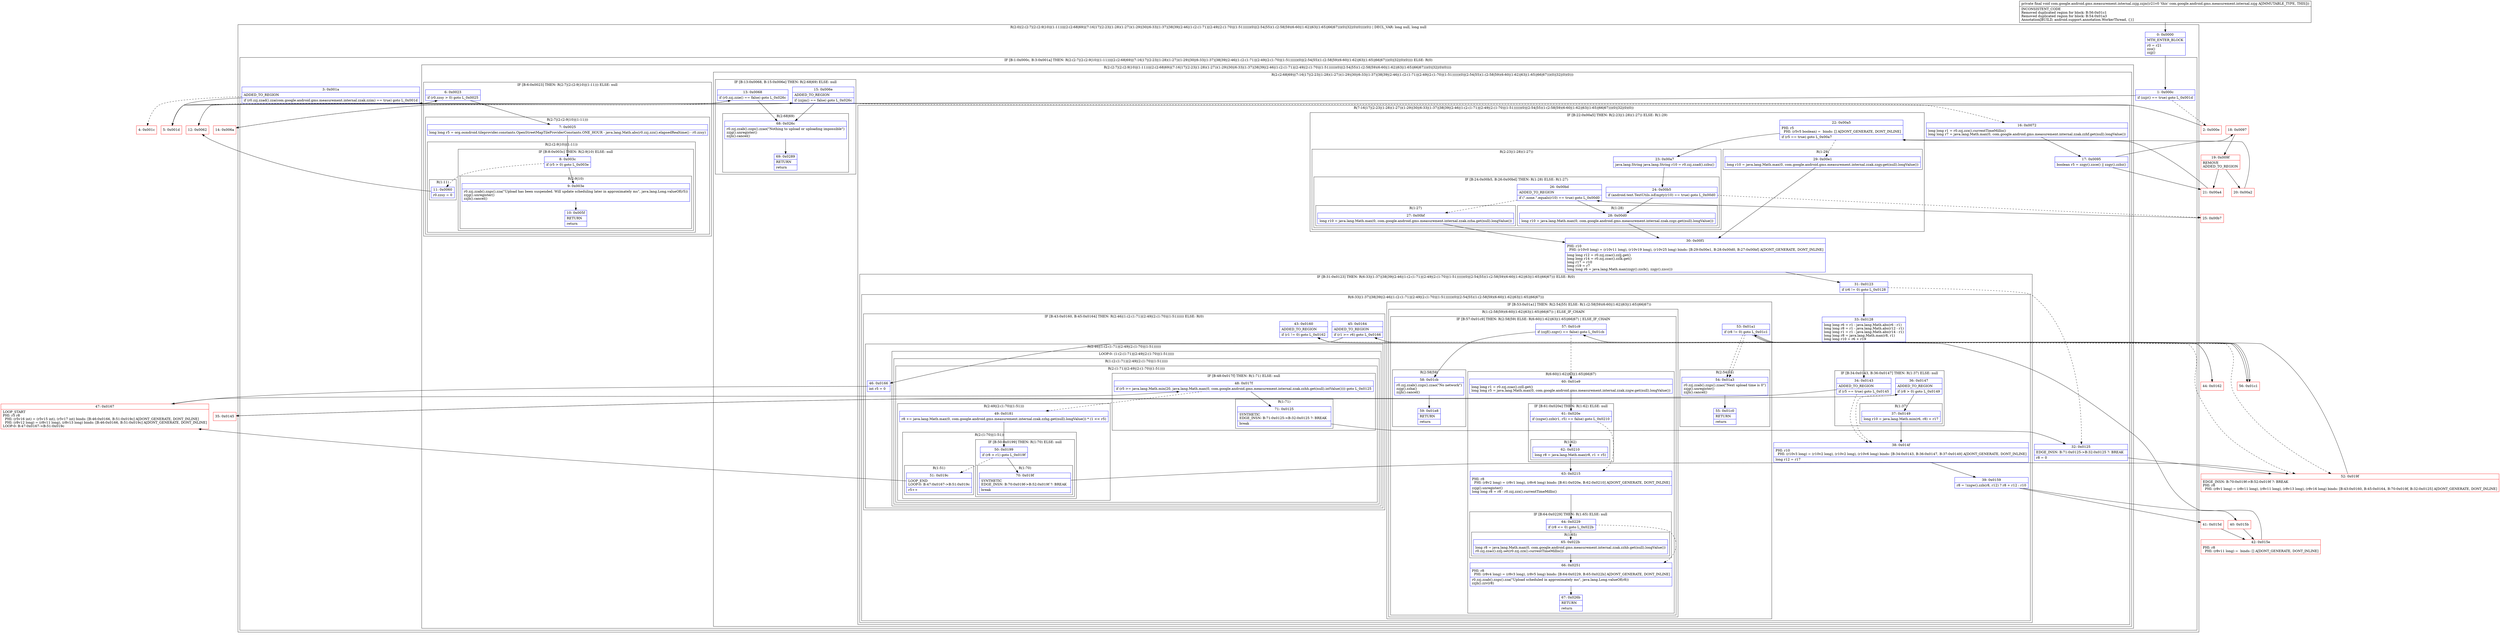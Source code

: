 digraph "CFG forcom.google.android.gms.measurement.internal.zzjg.zzjn()V" {
subgraph cluster_Region_575712754 {
label = "R(2:0|(2:(2:7|(2:(2:9|10)|(1:11)))|(2:(2:68|69)|(7:16|17|(2:23|(1:28)(1:27))(1:29)|30|(6:33|(1:37)|38|39|(2:46|(1:(2:(1:71)|(2:49|(2:(1:70)|(1:51))))))(0)|(2:54|55)(1:(2:58|59)(6:60|(1:62)|63|(1:65)|66|67)))(0)|32|(0)(0))))(0)) | DECL_VAR: long null, long null\l";
node [shape=record,color=blue];
Node_0 [shape=record,label="{0\:\ 0x0000|MTH_ENTER_BLOCK\l|r0 = r21\lzzo()\lzzjj()\l}"];
subgraph cluster_IfRegion_1147847912 {
label = "IF [B:1:0x000c, B:3:0x001a] THEN: R(2:(2:7|(2:(2:9|10)|(1:11)))|(2:(2:68|69)|(7:16|17|(2:23|(1:28)(1:27))(1:29)|30|(6:33|(1:37)|38|39|(2:46|(1:(2:(1:71)|(2:49|(2:(1:70)|(1:51))))))(0)|(2:54|55)(1:(2:58|59)(6:60|(1:62)|63|(1:65)|66|67)))(0)|32|(0)(0)))) ELSE: R(0)";
node [shape=record,color=blue];
Node_1 [shape=record,label="{1\:\ 0x000c|if (zzjr() == true) goto L_0x001d\l}"];
Node_3 [shape=record,label="{3\:\ 0x001a|ADDED_TO_REGION\l|if (r0.zzj.zzad().zza(com.google.android.gms.measurement.internal.zzak.zzim) == true) goto L_0x001d\l}"];
subgraph cluster_Region_1712603005 {
label = "R(2:(2:7|(2:(2:9|10)|(1:11)))|(2:(2:68|69)|(7:16|17|(2:23|(1:28)(1:27))(1:29)|30|(6:33|(1:37)|38|39|(2:46|(1:(2:(1:71)|(2:49|(2:(1:70)|(1:51))))))(0)|(2:54|55)(1:(2:58|59)(6:60|(1:62)|63|(1:65)|66|67)))(0)|32|(0)(0))))";
node [shape=record,color=blue];
subgraph cluster_IfRegion_605074679 {
label = "IF [B:6:0x0023] THEN: R(2:7|(2:(2:9|10)|(1:11))) ELSE: null";
node [shape=record,color=blue];
Node_6 [shape=record,label="{6\:\ 0x0023|if (r0.zzsy \> 0) goto L_0x0025\l}"];
subgraph cluster_Region_143238338 {
label = "R(2:7|(2:(2:9|10)|(1:11)))";
node [shape=record,color=blue];
Node_7 [shape=record,label="{7\:\ 0x0025|long long r5 = org.osmdroid.tileprovider.constants.OpenStreetMapTileProviderConstants.ONE_HOUR \- java.lang.Math.abs(r0.zzj.zzx().elapsedRealtime() \- r0.zzsy)\l}"];
subgraph cluster_Region_50901690 {
label = "R(2:(2:9|10)|(1:11))";
node [shape=record,color=blue];
subgraph cluster_IfRegion_749112006 {
label = "IF [B:8:0x003c] THEN: R(2:9|10) ELSE: null";
node [shape=record,color=blue];
Node_8 [shape=record,label="{8\:\ 0x003c|if (r5 \> 0) goto L_0x003e\l}"];
subgraph cluster_Region_1443559535 {
label = "R(2:9|10)";
node [shape=record,color=blue];
Node_9 [shape=record,label="{9\:\ 0x003e|r0.zzj.zzab().zzgs().zza(\"Upload has been suspended. Will update scheduling later in approximately ms\", java.lang.Long.valueOf(r5))\lzzjg().unregister()\lzzjh().cancel()\l}"];
Node_10 [shape=record,label="{10\:\ 0x005f|RETURN\l|return\l}"];
}
}
subgraph cluster_Region_290945975 {
label = "R(1:11)";
node [shape=record,color=blue];
Node_11 [shape=record,label="{11\:\ 0x0060|r0.zzsy = 0\l}"];
}
}
}
}
subgraph cluster_Region_1459568951 {
label = "R(2:(2:68|69)|(7:16|17|(2:23|(1:28)(1:27))(1:29)|30|(6:33|(1:37)|38|39|(2:46|(1:(2:(1:71)|(2:49|(2:(1:70)|(1:51))))))(0)|(2:54|55)(1:(2:58|59)(6:60|(1:62)|63|(1:65)|66|67)))(0)|32|(0)(0)))";
node [shape=record,color=blue];
subgraph cluster_IfRegion_2011820051 {
label = "IF [B:13:0x0068, B:15:0x006e] THEN: R(2:68|69) ELSE: null";
node [shape=record,color=blue];
Node_13 [shape=record,label="{13\:\ 0x0068|if (r0.zzj.zzie() == false) goto L_0x026c\l}"];
Node_15 [shape=record,label="{15\:\ 0x006e|ADDED_TO_REGION\l|if (zzjm() == false) goto L_0x026c\l}"];
subgraph cluster_Region_825364790 {
label = "R(2:68|69)";
node [shape=record,color=blue];
Node_68 [shape=record,label="{68\:\ 0x026c|r0.zzj.zzab().zzgs().zzao(\"Nothing to upload or uploading impossible\")\lzzjg().unregister()\lzzjh().cancel()\l}"];
Node_69 [shape=record,label="{69\:\ 0x0289|RETURN\l|return\l}"];
}
}
subgraph cluster_Region_111508006 {
label = "R(7:16|17|(2:23|(1:28)(1:27))(1:29)|30|(6:33|(1:37)|38|39|(2:46|(1:(2:(1:71)|(2:49|(2:(1:70)|(1:51))))))(0)|(2:54|55)(1:(2:58|59)(6:60|(1:62)|63|(1:65)|66|67)))(0)|32|(0)(0))";
node [shape=record,color=blue];
Node_16 [shape=record,label="{16\:\ 0x0072|long long r1 = r0.zzj.zzx().currentTimeMillis()\llong long r7 = java.lang.Math.max(0, com.google.android.gms.measurement.internal.zzak.zzhf.get(null).longValue())\l}"];
Node_17 [shape=record,label="{17\:\ 0x0095|boolean r5 = zzgy().zzce() \|\| zzgy().zzbz()\l}"];
subgraph cluster_IfRegion_1507896478 {
label = "IF [B:22:0x00a5] THEN: R(2:23|(1:28)(1:27)) ELSE: R(1:29)";
node [shape=record,color=blue];
Node_22 [shape=record,label="{22\:\ 0x00a5|PHI: r5 \l  PHI: (r5v5 boolean) =  binds: [] A[DONT_GENERATE, DONT_INLINE]\l|if (r5 == true) goto L_0x00a7\l}"];
subgraph cluster_Region_207536412 {
label = "R(2:23|(1:28)(1:27))";
node [shape=record,color=blue];
Node_23 [shape=record,label="{23\:\ 0x00a7|java.lang.String java.lang.String r10 = r0.zzj.zzad().zzbu()\l}"];
subgraph cluster_IfRegion_1662736920 {
label = "IF [B:24:0x00b5, B:26:0x00bd] THEN: R(1:28) ELSE: R(1:27)";
node [shape=record,color=blue];
Node_24 [shape=record,label="{24\:\ 0x00b5|if (android.text.TextUtils.isEmpty(r10) == true) goto L_0x00d0\l}"];
Node_26 [shape=record,label="{26\:\ 0x00bd|ADDED_TO_REGION\l|if (\".none.\".equals(r10) == true) goto L_0x00d0\l}"];
subgraph cluster_Region_1578211524 {
label = "R(1:28)";
node [shape=record,color=blue];
Node_28 [shape=record,label="{28\:\ 0x00d0|long r10 = java.lang.Math.max(0, com.google.android.gms.measurement.internal.zzak.zzgz.get(null).longValue())\l}"];
}
subgraph cluster_Region_38362052 {
label = "R(1:27)";
node [shape=record,color=blue];
Node_27 [shape=record,label="{27\:\ 0x00bf|long r10 = java.lang.Math.max(0, com.google.android.gms.measurement.internal.zzak.zzha.get(null).longValue())\l}"];
}
}
}
subgraph cluster_Region_857595352 {
label = "R(1:29)";
node [shape=record,color=blue];
Node_29 [shape=record,label="{29\:\ 0x00e1|long r10 = java.lang.Math.max(0, com.google.android.gms.measurement.internal.zzak.zzgy.get(null).longValue())\l}"];
}
}
Node_30 [shape=record,label="{30\:\ 0x00f1|PHI: r10 \l  PHI: (r10v0 long) = (r10v11 long), (r10v19 long), (r10v25 long) binds: [B:29:0x00e1, B:28:0x00d0, B:27:0x00bf] A[DONT_GENERATE, DONT_INLINE]\l|long long r12 = r0.zzj.zzac().zzlj.get()\llong long r14 = r0.zzj.zzac().zzlk.get()\llong r17 = r10\llong r19 = r7\llong long r6 = java.lang.Math.max(zzgy().zzcb(), zzgy().zzcc())\l}"];
subgraph cluster_IfRegion_1712977362 {
label = "IF [B:31:0x0123] THEN: R(6:33|(1:37)|38|39|(2:46|(1:(2:(1:71)|(2:49|(2:(1:70)|(1:51))))))(0)|(2:54|55)(1:(2:58|59)(6:60|(1:62)|63|(1:65)|66|67))) ELSE: R(0)";
node [shape=record,color=blue];
Node_31 [shape=record,label="{31\:\ 0x0123|if (r6 != 0) goto L_0x0128\l}"];
subgraph cluster_Region_2008242765 {
label = "R(6:33|(1:37)|38|39|(2:46|(1:(2:(1:71)|(2:49|(2:(1:70)|(1:51))))))(0)|(2:54|55)(1:(2:58|59)(6:60|(1:62)|63|(1:65)|66|67)))";
node [shape=record,color=blue];
Node_33 [shape=record,label="{33\:\ 0x0128|long long r6 = r1 \- java.lang.Math.abs(r6 \- r1)\llong long r8 = r1 \- java.lang.Math.abs(r12 \- r1)\llong long r1 = r1 \- java.lang.Math.abs(r14 \- r1)\llong long r8 = java.lang.Math.max(r8, r1)\llong long r10 = r6 + r19\l}"];
subgraph cluster_IfRegion_516218988 {
label = "IF [B:34:0x0143, B:36:0x0147] THEN: R(1:37) ELSE: null";
node [shape=record,color=blue];
Node_34 [shape=record,label="{34\:\ 0x0143|ADDED_TO_REGION\l|if (r5 == true) goto L_0x0145\l}"];
Node_36 [shape=record,label="{36\:\ 0x0147|ADDED_TO_REGION\l|if (r8 \> 0) goto L_0x0149\l}"];
subgraph cluster_Region_1001856097 {
label = "R(1:37)";
node [shape=record,color=blue];
Node_37 [shape=record,label="{37\:\ 0x0149|long r10 = java.lang.Math.min(r6, r8) + r17\l}"];
}
}
Node_38 [shape=record,label="{38\:\ 0x014f|PHI: r10 \l  PHI: (r10v3 long) = (r10v2 long), (r10v2 long), (r10v6 long) binds: [B:34:0x0143, B:36:0x0147, B:37:0x0149] A[DONT_GENERATE, DONT_INLINE]\l|long r12 = r17\l}"];
Node_39 [shape=record,label="{39\:\ 0x0159|r8 = !zzgw().zzb(r8, r12) ? r8 + r12 : r10\l}"];
subgraph cluster_IfRegion_1071916569 {
label = "IF [B:43:0x0160, B:45:0x0164] THEN: R(2:46|(1:(2:(1:71)|(2:49|(2:(1:70)|(1:51)))))) ELSE: R(0)";
node [shape=record,color=blue];
Node_43 [shape=record,label="{43\:\ 0x0160|ADDED_TO_REGION\l|if (r1 != 0) goto L_0x0162\l}"];
Node_45 [shape=record,label="{45\:\ 0x0164|ADDED_TO_REGION\l|if (r1 \>= r6) goto L_0x0166\l}"];
subgraph cluster_Region_300927167 {
label = "R(2:46|(1:(2:(1:71)|(2:49|(2:(1:70)|(1:51))))))";
node [shape=record,color=blue];
Node_46 [shape=record,label="{46\:\ 0x0166|int r5 = 0\l}"];
subgraph cluster_LoopRegion_454184548 {
label = "LOOP:0: (1:(2:(1:71)|(2:49|(2:(1:70)|(1:51)))))";
node [shape=record,color=blue];
subgraph cluster_Region_927482568 {
label = "R(1:(2:(1:71)|(2:49|(2:(1:70)|(1:51)))))";
node [shape=record,color=blue];
subgraph cluster_Region_261707098 {
label = "R(2:(1:71)|(2:49|(2:(1:70)|(1:51))))";
node [shape=record,color=blue];
subgraph cluster_IfRegion_1902816305 {
label = "IF [B:48:0x017f] THEN: R(1:71) ELSE: null";
node [shape=record,color=blue];
Node_48 [shape=record,label="{48\:\ 0x017f|if (r5 \>= java.lang.Math.min(20, java.lang.Math.max(0, com.google.android.gms.measurement.internal.zzak.zzhh.get(null).intValue()))) goto L_0x0125\l}"];
subgraph cluster_Region_771968574 {
label = "R(1:71)";
node [shape=record,color=blue];
Node_71 [shape=record,label="{71\:\ 0x0125|SYNTHETIC\lEDGE_INSN: B:71:0x0125\-\>B:32:0x0125 ?: BREAK  \l|break\l}"];
}
}
subgraph cluster_Region_2084797505 {
label = "R(2:49|(2:(1:70)|(1:51)))";
node [shape=record,color=blue];
Node_49 [shape=record,label="{49\:\ 0x0181|r8 += java.lang.Math.max(0, com.google.android.gms.measurement.internal.zzak.zzhg.get(null).longValue()) * (1 \<\< r5)\l}"];
subgraph cluster_Region_669730036 {
label = "R(2:(1:70)|(1:51))";
node [shape=record,color=blue];
subgraph cluster_IfRegion_1050180138 {
label = "IF [B:50:0x0199] THEN: R(1:70) ELSE: null";
node [shape=record,color=blue];
Node_50 [shape=record,label="{50\:\ 0x0199|if (r8 \> r1) goto L_0x019f\l}"];
subgraph cluster_Region_1379929283 {
label = "R(1:70)";
node [shape=record,color=blue];
Node_70 [shape=record,label="{70\:\ 0x019f|SYNTHETIC\lEDGE_INSN: B:70:0x019f\-\>B:52:0x019f ?: BREAK  \l|break\l}"];
}
}
subgraph cluster_Region_1864403746 {
label = "R(1:51)";
node [shape=record,color=blue];
Node_51 [shape=record,label="{51\:\ 0x019c|LOOP_END\lLOOP:0: B:47:0x0167\-\>B:51:0x019c\l|r5++\l}"];
}
}
}
}
}
}
}
subgraph cluster_Region_397848660 {
label = "R(0)";
node [shape=record,color=blue];
}
}
subgraph cluster_IfRegion_602959394 {
label = "IF [B:53:0x01a1] THEN: R(2:54|55) ELSE: R(1:(2:58|59)(6:60|(1:62)|63|(1:65)|66|67))";
node [shape=record,color=blue];
Node_53 [shape=record,label="{53\:\ 0x01a1|if (r8 != 0) goto L_0x01c1\l}"];
subgraph cluster_Region_1589727820 {
label = "R(2:54|55)";
node [shape=record,color=blue];
Node_54 [shape=record,label="{54\:\ 0x01a3|r0.zzj.zzab().zzgs().zzao(\"Next upload time is 0\")\lzzjg().unregister()\lzzjh().cancel()\l}"];
Node_55 [shape=record,label="{55\:\ 0x01c0|RETURN\l|return\l}"];
}
subgraph cluster_Region_213216067 {
label = "R(1:(2:58|59)(6:60|(1:62)|63|(1:65)|66|67)) | ELSE_IF_CHAIN\l";
node [shape=record,color=blue];
subgraph cluster_IfRegion_782454417 {
label = "IF [B:57:0x01c9] THEN: R(2:58|59) ELSE: R(6:60|(1:62)|63|(1:65)|66|67) | ELSE_IF_CHAIN\l";
node [shape=record,color=blue];
Node_57 [shape=record,label="{57\:\ 0x01c9|if (zzjf().zzgv() == false) goto L_0x01cb\l}"];
subgraph cluster_Region_235058201 {
label = "R(2:58|59)";
node [shape=record,color=blue];
Node_58 [shape=record,label="{58\:\ 0x01cb|r0.zzj.zzab().zzgs().zzao(\"No network\")\lzzjg().zzha()\lzzjh().cancel()\l}"];
Node_59 [shape=record,label="{59\:\ 0x01e8|RETURN\l|return\l}"];
}
subgraph cluster_Region_2140419004 {
label = "R(6:60|(1:62)|63|(1:65)|66|67)";
node [shape=record,color=blue];
Node_60 [shape=record,label="{60\:\ 0x01e9|long long r1 = r0.zzj.zzac().zzll.get()\llong long r5 = java.lang.Math.max(0, com.google.android.gms.measurement.internal.zzak.zzgw.get(null).longValue())\l}"];
subgraph cluster_IfRegion_1451949817 {
label = "IF [B:61:0x020e] THEN: R(1:62) ELSE: null";
node [shape=record,color=blue];
Node_61 [shape=record,label="{61\:\ 0x020e|if (zzgw().zzb(r1, r5) == false) goto L_0x0210\l}"];
subgraph cluster_Region_882677357 {
label = "R(1:62)";
node [shape=record,color=blue];
Node_62 [shape=record,label="{62\:\ 0x0210|long r8 = java.lang.Math.max(r8, r1 + r5)\l}"];
}
}
Node_63 [shape=record,label="{63\:\ 0x0215|PHI: r8 \l  PHI: (r8v2 long) = (r8v1 long), (r8v6 long) binds: [B:61:0x020e, B:62:0x0210] A[DONT_GENERATE, DONT_INLINE]\l|zzjg().unregister()\llong long r8 = r8 \- r0.zzj.zzx().currentTimeMillis()\l}"];
subgraph cluster_IfRegion_1639178304 {
label = "IF [B:64:0x0229] THEN: R(1:65) ELSE: null";
node [shape=record,color=blue];
Node_64 [shape=record,label="{64\:\ 0x0229|if (r8 \<= 0) goto L_0x022b\l}"];
subgraph cluster_Region_108340667 {
label = "R(1:65)";
node [shape=record,color=blue];
Node_65 [shape=record,label="{65\:\ 0x022b|long r8 = java.lang.Math.max(0, com.google.android.gms.measurement.internal.zzak.zzhb.get(null).longValue())\lr0.zzj.zzac().zzlj.set(r0.zzj.zzx().currentTimeMillis())\l}"];
}
}
Node_66 [shape=record,label="{66\:\ 0x0251|PHI: r8 \l  PHI: (r8v4 long) = (r8v3 long), (r8v5 long) binds: [B:64:0x0229, B:65:0x022b] A[DONT_GENERATE, DONT_INLINE]\l|r0.zzj.zzab().zzgs().zza(\"Upload scheduled in approximately ms\", java.lang.Long.valueOf(r8))\lzzjh().zzv(r8)\l}"];
Node_67 [shape=record,label="{67\:\ 0x026b|RETURN\l|return\l}"];
}
}
}
}
}
subgraph cluster_Region_1510331559 {
label = "R(0)";
node [shape=record,color=blue];
}
}
Node_32 [shape=record,label="{32\:\ 0x0125|EDGE_INSN: B:71:0x0125\-\>B:32:0x0125 ?: BREAK  \l|r8 = 0\l}"];
subgraph cluster_IfRegion_2102215639 {
label = "IF [B:53:0x01a1] THEN: R(0) ELSE: R(0)";
node [shape=record,color=blue];
Node_53 [shape=record,label="{53\:\ 0x01a1|if (r8 != 0) goto L_0x01c1\l}"];
subgraph cluster_Region_1236159785 {
label = "R(0)";
node [shape=record,color=blue];
}
subgraph cluster_Region_1377274489 {
label = "R(0)";
node [shape=record,color=blue];
}
}
}
}
}
subgraph cluster_Region_650370160 {
label = "R(0)";
node [shape=record,color=blue];
}
}
}
Node_2 [shape=record,color=red,label="{2\:\ 0x000e}"];
Node_4 [shape=record,color=red,label="{4\:\ 0x001c}"];
Node_5 [shape=record,color=red,label="{5\:\ 0x001d}"];
Node_12 [shape=record,color=red,label="{12\:\ 0x0062}"];
Node_14 [shape=record,color=red,label="{14\:\ 0x006a}"];
Node_18 [shape=record,color=red,label="{18\:\ 0x0097}"];
Node_19 [shape=record,color=red,label="{19\:\ 0x009f|REMOVE\lADDED_TO_REGION\l}"];
Node_20 [shape=record,color=red,label="{20\:\ 0x00a2}"];
Node_21 [shape=record,color=red,label="{21\:\ 0x00a4}"];
Node_25 [shape=record,color=red,label="{25\:\ 0x00b7}"];
Node_35 [shape=record,color=red,label="{35\:\ 0x0145}"];
Node_40 [shape=record,color=red,label="{40\:\ 0x015b}"];
Node_41 [shape=record,color=red,label="{41\:\ 0x015d}"];
Node_42 [shape=record,color=red,label="{42\:\ 0x015e|PHI: r8 \l  PHI: (r8v11 long) =  binds: [] A[DONT_GENERATE, DONT_INLINE]\l}"];
Node_44 [shape=record,color=red,label="{44\:\ 0x0162}"];
Node_47 [shape=record,color=red,label="{47\:\ 0x0167|LOOP_START\lPHI: r5 r8 \l  PHI: (r5v16 int) = (r5v15 int), (r5v17 int) binds: [B:46:0x0166, B:51:0x019c] A[DONT_GENERATE, DONT_INLINE]\l  PHI: (r8v12 long) = (r8v11 long), (r8v13 long) binds: [B:46:0x0166, B:51:0x019c] A[DONT_GENERATE, DONT_INLINE]\lLOOP:0: B:47:0x0167\-\>B:51:0x019c\l}"];
Node_52 [shape=record,color=red,label="{52\:\ 0x019f|EDGE_INSN: B:70:0x019f\-\>B:52:0x019f ?: BREAK  \lPHI: r8 \l  PHI: (r8v1 long) = (r8v11 long), (r8v11 long), (r8v13 long), (r8v16 long) binds: [B:43:0x0160, B:45:0x0164, B:70:0x019f, B:32:0x0125] A[DONT_GENERATE, DONT_INLINE]\l}"];
Node_56 [shape=record,color=red,label="{56\:\ 0x01c1}"];
MethodNode[shape=record,label="{private final void com.google.android.gms.measurement.internal.zzjg.zzjn((r21v0 'this' com.google.android.gms.measurement.internal.zzjg A[IMMUTABLE_TYPE, THIS]))  | INCONSISTENT_CODE\lRemoved duplicated region for block: B:56:0x01c1 \lRemoved duplicated region for block: B:54:0x01a3 \lAnnotation[BUILD, android.support.annotation.WorkerThread, \{\}]\l}"];
MethodNode -> Node_0;
Node_0 -> Node_1;
Node_1 -> Node_2[style=dashed];
Node_1 -> Node_5;
Node_3 -> Node_4[style=dashed];
Node_3 -> Node_5;
Node_6 -> Node_7;
Node_6 -> Node_12[style=dashed];
Node_7 -> Node_8;
Node_8 -> Node_9;
Node_8 -> Node_11[style=dashed];
Node_9 -> Node_10;
Node_11 -> Node_12;
Node_13 -> Node_14[style=dashed];
Node_13 -> Node_68;
Node_15 -> Node_16[style=dashed];
Node_15 -> Node_68;
Node_68 -> Node_69;
Node_16 -> Node_17;
Node_17 -> Node_18;
Node_17 -> Node_21;
Node_22 -> Node_23;
Node_22 -> Node_29[style=dashed];
Node_23 -> Node_24;
Node_24 -> Node_25[style=dashed];
Node_24 -> Node_28;
Node_26 -> Node_27[style=dashed];
Node_26 -> Node_28;
Node_28 -> Node_30;
Node_27 -> Node_30;
Node_29 -> Node_30;
Node_30 -> Node_31;
Node_31 -> Node_32[style=dashed];
Node_31 -> Node_33;
Node_33 -> Node_34;
Node_34 -> Node_35;
Node_34 -> Node_38[style=dashed];
Node_36 -> Node_37;
Node_36 -> Node_38[style=dashed];
Node_37 -> Node_38;
Node_38 -> Node_39;
Node_39 -> Node_40;
Node_39 -> Node_41;
Node_43 -> Node_44;
Node_43 -> Node_52[style=dashed];
Node_45 -> Node_46;
Node_45 -> Node_52[style=dashed];
Node_46 -> Node_47;
Node_48 -> Node_49[style=dashed];
Node_48 -> Node_71;
Node_71 -> Node_32;
Node_49 -> Node_50;
Node_50 -> Node_51[style=dashed];
Node_50 -> Node_70;
Node_70 -> Node_52;
Node_51 -> Node_47;
Node_53 -> Node_54[style=dashed];
Node_53 -> Node_56;
Node_54 -> Node_55;
Node_57 -> Node_58;
Node_57 -> Node_60[style=dashed];
Node_58 -> Node_59;
Node_60 -> Node_61;
Node_61 -> Node_62;
Node_61 -> Node_63[style=dashed];
Node_62 -> Node_63;
Node_63 -> Node_64;
Node_64 -> Node_65;
Node_64 -> Node_66[style=dashed];
Node_65 -> Node_66;
Node_66 -> Node_67;
Node_32 -> Node_52;
Node_53 -> Node_54[style=dashed];
Node_53 -> Node_56;
Node_2 -> Node_3;
Node_5 -> Node_6;
Node_12 -> Node_13;
Node_14 -> Node_15;
Node_18 -> Node_19;
Node_19 -> Node_20;
Node_19 -> Node_21;
Node_20 -> Node_22;
Node_21 -> Node_22;
Node_25 -> Node_26;
Node_35 -> Node_36;
Node_40 -> Node_42;
Node_41 -> Node_42;
Node_42 -> Node_43;
Node_44 -> Node_45;
Node_47 -> Node_48;
Node_52 -> Node_53;
Node_56 -> Node_57;
}

